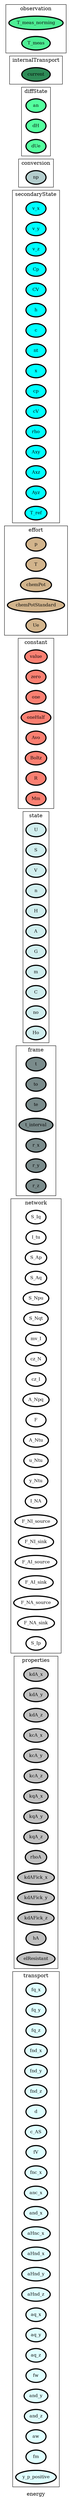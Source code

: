 digraph energy {
label=energy;
rankdir=LR;
subgraph cluster_energy___transport {
label=transport;
rankdir=LR;
V_151 [fillcolor=lightcyan, fontsize=12, label=fq_x, penwidth=3, style=filled];
V_152 [fillcolor=lightcyan, fontsize=12, label=fq_y, penwidth=3, style=filled];
V_153 [fillcolor=lightcyan, fontsize=12, label=fq_z, penwidth=3, style=filled];
V_154 [fillcolor=lightcyan, fontsize=12, label=fnd_x, penwidth=3, style=filled];
V_155 [fillcolor=lightcyan, fontsize=12, label=fnd_y, penwidth=3, style=filled];
V_156 [fillcolor=lightcyan, fontsize=12, label=fnd_z, penwidth=3, style=filled];
V_157 [fillcolor=lightcyan, fontsize=12, label=d, penwidth=3, style=filled];
V_158 [fillcolor=lightcyan, fontsize=12, label=c_AS, penwidth=3, style=filled];
V_159 [fillcolor=lightcyan, fontsize=12, label=fV, penwidth=3, style=filled];
V_160 [fillcolor=lightcyan, fontsize=12, label=fnc_x, penwidth=3, style=filled];
V_194 [fillcolor=lightcyan, fontsize=12, label=anc_x, penwidth=3, style=filled];
V_195 [fillcolor=lightcyan, fontsize=12, label=and_x, penwidth=3, style=filled];
V_204 [fillcolor=lightcyan, fontsize=12, label=aHnc_x, penwidth=3, style=filled];
V_205 [fillcolor=lightcyan, fontsize=12, label=aHnd_x, penwidth=3, style=filled];
V_206 [fillcolor=lightcyan, fontsize=12, label=aHnd_y, penwidth=3, style=filled];
V_207 [fillcolor=lightcyan, fontsize=12, label=aHnd_z, penwidth=3, style=filled];
V_208 [fillcolor=lightcyan, fontsize=12, label=aq_x, penwidth=3, style=filled];
V_209 [fillcolor=lightcyan, fontsize=12, label=aq_y, penwidth=3, style=filled];
V_210 [fillcolor=lightcyan, fontsize=12, label=aq_z, penwidth=3, style=filled];
V_211 [fillcolor=lightcyan, fontsize=12, label=fw, penwidth=3, style=filled];
V_212 [fillcolor=lightcyan, fontsize=12, label=and_y, penwidth=3, style=filled];
V_213 [fillcolor=lightcyan, fontsize=12, label=and_z, penwidth=3, style=filled];
V_214 [fillcolor=lightcyan, fontsize=12, label=aw, penwidth=3, style=filled];
V_234 [fillcolor=lightcyan, fontsize=12, label=fm, penwidth=3, style=filled];
V_243 [fillcolor=lightcyan, fontsize=12, label=y_p_positive, penwidth=3, style=filled];
}

subgraph cluster_energy___geometry {
label=geometry;
rankdir=LR;
}

subgraph cluster_energy___properties {
label=properties;
rankdir=LR;
V_180 [fillcolor=grey, fontsize=12, label=kdA_x, penwidth=3, style=filled];
V_181 [fillcolor=grey, fontsize=12, label=kdA_y, penwidth=3, style=filled];
V_182 [fillcolor=grey, fontsize=12, label=kdA_z, penwidth=3, style=filled];
V_183 [fillcolor=grey, fontsize=12, label=kcA_x, penwidth=3, style=filled];
V_184 [fillcolor=grey, fontsize=12, label=kcA_y, penwidth=3, style=filled];
V_185 [fillcolor=grey, fontsize=12, label=kcA_z, penwidth=3, style=filled];
V_186 [fillcolor=grey, fontsize=12, label=kqA_x, penwidth=3, style=filled];
V_187 [fillcolor=grey, fontsize=12, label=kqA_y, penwidth=3, style=filled];
V_188 [fillcolor=grey, fontsize=12, label=kqA_z, penwidth=3, style=filled];
V_189 [fillcolor=grey, fontsize=12, label=rhoA, penwidth=3, style=filled];
V_190 [fillcolor=grey, fontsize=12, label=kdAFick_x, penwidth=3, style=filled];
V_191 [fillcolor=grey, fontsize=12, label=kdAFick_y, penwidth=3, style=filled];
V_192 [fillcolor=grey, fontsize=12, label=kdAFick_z, penwidth=3, style=filled];
V_193 [fillcolor=grey, fontsize=12, label=hA, penwidth=3, style=filled];
V_219 [fillcolor=grey, fontsize=12, label=elResistant, penwidth=3, style=filled];
}

subgraph cluster_energy___network {
label=network;
rankdir=LR;
V_10 [fillcolor=white, fontsize=12, label=S_Iq, penwidth=3, style=filled];
V_11 [fillcolor=white, fontsize=12, label=I_tu, penwidth=3, style=filled];
V_12 [fillcolor=white, fontsize=12, label=S_Ap, penwidth=3, style=filled];
V_13 [fillcolor=white, fontsize=12, label=S_Aq, penwidth=3, style=filled];
V_14 [fillcolor=white, fontsize=12, label=S_Npu, penwidth=3, style=filled];
V_15 [fillcolor=white, fontsize=12, label=S_Nqt, penwidth=3, style=filled];
V_16 [fillcolor=white, fontsize=12, label=mv_I, penwidth=3, style=filled];
V_17 [fillcolor=white, fontsize=12, label=cz_N, penwidth=3, style=filled];
V_18 [fillcolor=white, fontsize=12, label=cz_I, penwidth=3, style=filled];
V_19 [fillcolor=white, fontsize=12, label=A_Npq, penwidth=3, style=filled];
V_2 [fillcolor=white, fontsize=12, label=F, penwidth=3, style=filled];
V_20 [fillcolor=white, fontsize=12, label=A_Ntu, penwidth=3, style=filled];
V_21 [fillcolor=white, fontsize=12, label=u_Ntu, penwidth=3, style=filled];
V_22 [fillcolor=white, fontsize=12, label=y_Ntu, penwidth=3, style=filled];
V_27 [fillcolor=white, fontsize=12, label=I_NA, penwidth=3, style=filled];
V_3 [fillcolor=white, fontsize=12, label=F_NI_source, penwidth=3, style=filled];
V_4 [fillcolor=white, fontsize=12, label=F_NI_sink, penwidth=3, style=filled];
V_5 [fillcolor=white, fontsize=12, label=F_AI_source, penwidth=3, style=filled];
V_6 [fillcolor=white, fontsize=12, label=F_AI_sink, penwidth=3, style=filled];
V_7 [fillcolor=white, fontsize=12, label=F_NA_source, penwidth=3, style=filled];
V_8 [fillcolor=white, fontsize=12, label=F_NA_sink, penwidth=3, style=filled];
V_9 [fillcolor=white, fontsize=12, label=S_Ip, penwidth=3, style=filled];
}

subgraph cluster_energy___differenceOperator {
label=differenceOperator;
rankdir=LR;
}

subgraph cluster_energy___frame {
label=frame;
rankdir=LR;
V_1 [fillcolor=lightcyan4, fontsize=12, label=t, penwidth=3, style=filled];
V_105 [fillcolor=lightcyan4, fontsize=12, label=to, penwidth=3, style=filled];
V_106 [fillcolor=lightcyan4, fontsize=12, label=te, penwidth=3, style=filled];
V_107 [fillcolor=lightcyan4, fontsize=12, label=t_interval, penwidth=3, style=filled];
V_23 [fillcolor=lightcyan4, fontsize=12, label=r_x, penwidth=3, style=filled];
V_24 [fillcolor=lightcyan4, fontsize=12, label=r_y, penwidth=3, style=filled];
V_25 [fillcolor=lightcyan4, fontsize=12, label=r_z, penwidth=3, style=filled];
}

subgraph cluster_energy___state {
label=state;
rankdir=LR;
V_108 [fillcolor=lightcyan2, fontsize=12, label=U, penwidth=3, style=filled];
V_109 [fillcolor=lightcyan2, fontsize=12, label=S, penwidth=3, style=filled];
V_110 [fillcolor=lightcyan2, fontsize=12, label=V, penwidth=3, style=filled];
V_111 [fillcolor=lightcyan2, fontsize=12, label=n, penwidth=3, style=filled];
V_115 [fillcolor=lightcyan2, fontsize=12, label=H, penwidth=3, style=filled];
V_116 [fillcolor=lightcyan2, fontsize=12, label=A, penwidth=3, style=filled];
V_117 [fillcolor=lightcyan2, fontsize=12, label=G, penwidth=3, style=filled];
V_137 [fillcolor=lightcyan2, fontsize=12, label=m, penwidth=3, style=filled];
V_144 [fillcolor=lightcyan2, fontsize=12, label=C, penwidth=3, style=filled];
V_203 [fillcolor=lightcyan2, fontsize=12, label=no, penwidth=3, style=filled];
V_216 [fillcolor=lightcyan2, fontsize=12, label=Ho, penwidth=3, style=filled];
}

subgraph cluster_energy___constant {
label=constant;
rankdir=LR;
V_101 [fillcolor=salmon, fontsize=12, label=value, penwidth=3, style=filled];
V_102 [fillcolor=salmon, fontsize=12, label=zero, penwidth=3, style=filled];
V_103 [fillcolor=salmon, fontsize=12, label=one, penwidth=3, style=filled];
V_104 [fillcolor=salmon, fontsize=12, label=oneHalf, penwidth=3, style=filled];
V_121 [fillcolor=salmon, fontsize=12, label=Avo, penwidth=3, style=filled];
V_122 [fillcolor=salmon, fontsize=12, label=Boltz, penwidth=3, style=filled];
V_123 [fillcolor=salmon, fontsize=12, label=R, penwidth=3, style=filled];
V_132 [fillcolor=salmon, fontsize=12, label=Mm, penwidth=3, style=filled];
}

subgraph cluster_energy___effort {
label=effort;
rankdir=LR;
V_112 [fillcolor=tan, fontsize=12, label=p, penwidth=3, style=filled];
V_113 [fillcolor=tan, fontsize=12, label=T, penwidth=3, style=filled];
V_114 [fillcolor=tan, fontsize=12, label=chemPot, penwidth=3, style=filled];
V_161 [fillcolor=tan, fontsize=12, label=chemPotStandard, penwidth=3, style=filled];
V_217 [fillcolor=tan, fontsize=12, label=Ue, penwidth=3, style=filled];
}

subgraph cluster_energy___secondaryState {
label=secondaryState;
rankdir=LR;
V_118 [fillcolor=cyan, fontsize=12, label=v_x, penwidth=3, style=filled];
V_119 [fillcolor=cyan, fontsize=12, label=v_y, penwidth=3, style=filled];
V_120 [fillcolor=cyan, fontsize=12, label=v_z, penwidth=3, style=filled];
V_124 [fillcolor=cyan, fontsize=12, label=Cp, penwidth=3, style=filled];
V_125 [fillcolor=cyan, fontsize=12, label=CV, penwidth=3, style=filled];
V_136 [fillcolor=cyan, fontsize=12, label=h, penwidth=3, style=filled];
V_138 [fillcolor=cyan, fontsize=12, label=c, penwidth=3, style=filled];
V_139 [fillcolor=cyan, fontsize=12, label=nt, penwidth=3, style=filled];
V_140 [fillcolor=cyan, fontsize=12, label=x, penwidth=3, style=filled];
V_141 [fillcolor=cyan, fontsize=12, label=cp, penwidth=3, style=filled];
V_142 [fillcolor=cyan, fontsize=12, label=cV, penwidth=3, style=filled];
V_143 [fillcolor=cyan, fontsize=12, label=rho, penwidth=3, style=filled];
V_148 [fillcolor=cyan, fontsize=12, label=Axy, penwidth=3, style=filled];
V_149 [fillcolor=cyan, fontsize=12, label=Axz, penwidth=3, style=filled];
V_150 [fillcolor=cyan, fontsize=12, label=Ayz, penwidth=3, style=filled];
V_222 [fillcolor=cyan, fontsize=12, label=T_ref, penwidth=3, style=filled];
}

subgraph cluster_energy___conversion {
label=conversion;
rankdir=LR;
V_202 [fillcolor=lightcyan3, fontsize=12, label=np, penwidth=3, style=filled];
}

subgraph cluster_energy___diffState {
label=diffState;
rankdir=LR;
V_196 [fillcolor=seagreen1, fontsize=12, label=an, penwidth=3, style=filled];
V_215 [fillcolor=seagreen1, fontsize=12, label=dH, penwidth=3, style=filled];
V_220 [fillcolor=seagreen1, fontsize=12, label=dUe, penwidth=3, style=filled];
}

subgraph cluster_energy___internalTransport {
label=internalTransport;
rankdir=LR;
V_218 [fillcolor=seagreen4, fontsize=12, label=current, penwidth=3, style=filled];
}

subgraph cluster_energy___controlInput {
label=controlInput;
rankdir=LR;
}

subgraph cluster_energy___observation {
label=observation;
rankdir=LR;
V_223 [fillcolor=seagreen2, fontsize=12, label=T_meas_norming, penwidth=3, style=filled];
V_224 [fillcolor=seagreen2, fontsize=12, label=T_meas, penwidth=3, style=filled];
}

}
